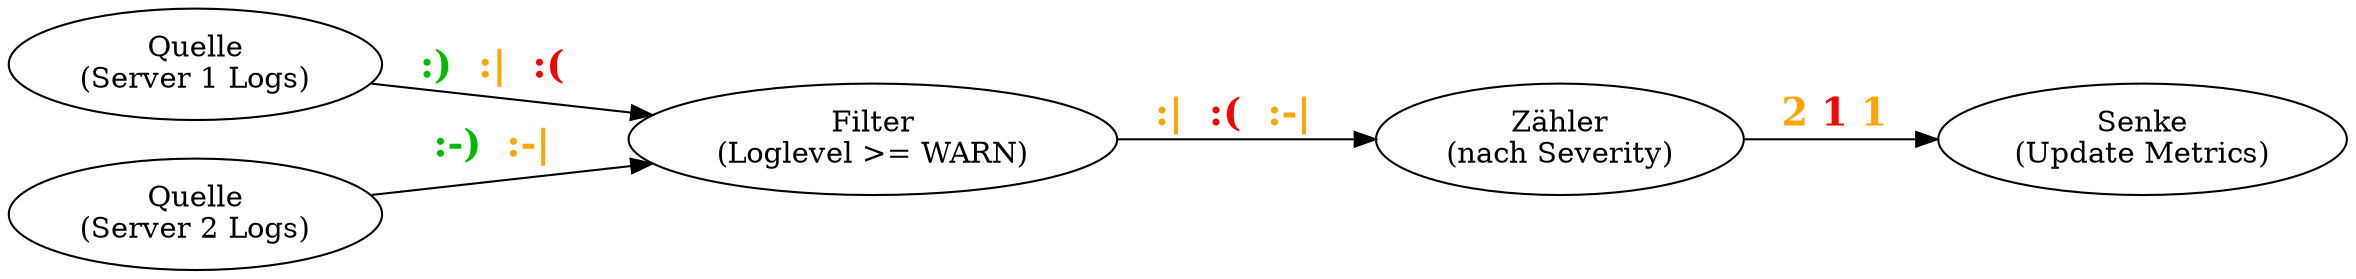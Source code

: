 digraph dataflow_serial {
  rankdir=LR;
  "Quelle\n(Server 1 Logs)" -> "Filter\n(Loglevel >= WARN)" 
    [label=
<<B><FONT POINT-SIZE="18.0">
<FONT COLOR="#00BB00">:) &nbsp;</FONT>
<FONT COLOR="ORANGE">:| &nbsp;</FONT>
<FONT COLOR="RED">:( &nbsp;</FONT>
</FONT></B>>
   ];
  "Quelle\n(Server 2 Logs)" -> "Filter\n(Loglevel >= WARN)" 
  [label=
<<B><FONT POINT-SIZE="18.0">
<FONT COLOR="#00BB00">:-) &nbsp;</FONT>
<FONT COLOR="ORANGE">:-| &nbsp;</FONT>
</FONT></B>>
  ];
  "Filter\n(Loglevel >= WARN)" -> "Zähler\n(nach Severity)" 
  [label=
<<B><FONT POINT-SIZE="18.0">
<FONT COLOR="ORANGE">:| &nbsp;</FONT>
<FONT COLOR="RED">:( &nbsp;</FONT>
<FONT COLOR="ORANGE">:-| &nbsp;</FONT>
</FONT></B>>
  ];
  "Zähler\n(nach Severity)" -> "Senke\n(Update Metrics)" 
  [label=
<<B><FONT POINT-SIZE="18.0">
<FONT COLOR="ORANGE">2 </FONT>
<FONT COLOR="RED">1 </FONT>
<FONT COLOR="ORANGE">1 </FONT>
</FONT></B>>];
}